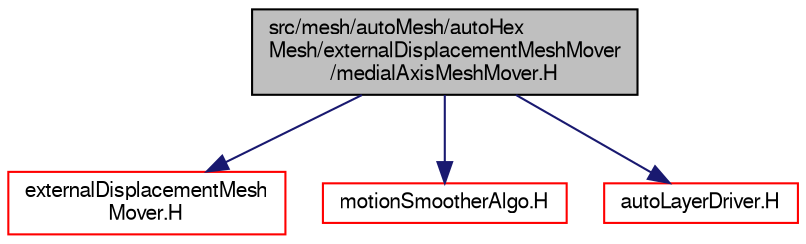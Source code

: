 digraph "src/mesh/autoMesh/autoHexMesh/externalDisplacementMeshMover/medialAxisMeshMover.H"
{
  bgcolor="transparent";
  edge [fontname="FreeSans",fontsize="10",labelfontname="FreeSans",labelfontsize="10"];
  node [fontname="FreeSans",fontsize="10",shape=record];
  Node0 [label="src/mesh/autoMesh/autoHex\lMesh/externalDisplacementMeshMover\l/medialAxisMeshMover.H",height=0.2,width=0.4,color="black", fillcolor="grey75", style="filled", fontcolor="black"];
  Node0 -> Node1 [color="midnightblue",fontsize="10",style="solid",fontname="FreeSans"];
  Node1 [label="externalDisplacementMesh\lMover.H",height=0.2,width=0.4,color="red",URL="$a06896.html"];
  Node0 -> Node281 [color="midnightblue",fontsize="10",style="solid",fontname="FreeSans"];
  Node281 [label="motionSmootherAlgo.H",height=0.2,width=0.4,color="red",URL="$a00584.html"];
  Node0 -> Node285 [color="midnightblue",fontsize="10",style="solid",fontname="FreeSans"];
  Node285 [label="autoLayerDriver.H",height=0.2,width=0.4,color="red",URL="$a06836.html"];
}
